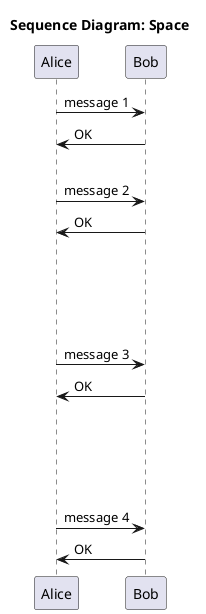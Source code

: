 @startuml

title Sequence Diagram: Space

Alice -> Bob: message 1
Alice <- Bob: OK
|||
Alice -> Bob: message 2
Alice <- Bob: OK
|||
|||
|||
|||
Alice -> Bob: message 3
Alice <- Bob: OK
||100||
Alice -> Bob: message 4
Alice <- Bob: OK

@enduml